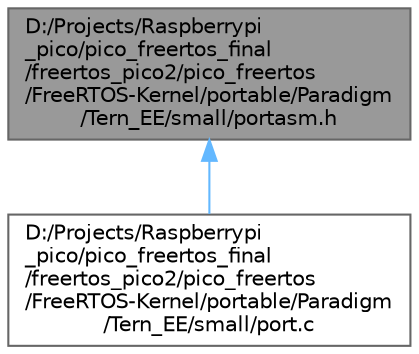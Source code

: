 digraph "D:/Projects/Raspberrypi_pico/pico_freertos_final/freertos_pico2/pico_freertos/FreeRTOS-Kernel/portable/Paradigm/Tern_EE/small/portasm.h"
{
 // LATEX_PDF_SIZE
  bgcolor="transparent";
  edge [fontname=Helvetica,fontsize=10,labelfontname=Helvetica,labelfontsize=10];
  node [fontname=Helvetica,fontsize=10,shape=box,height=0.2,width=0.4];
  Node1 [id="Node000001",label="D:/Projects/Raspberrypi\l_pico/pico_freertos_final\l/freertos_pico2/pico_freertos\l/FreeRTOS-Kernel/portable/Paradigm\l/Tern_EE/small/portasm.h",height=0.2,width=0.4,color="gray40", fillcolor="grey60", style="filled", fontcolor="black",tooltip=" "];
  Node1 -> Node2 [id="edge2_Node000001_Node000002",dir="back",color="steelblue1",style="solid",tooltip=" "];
  Node2 [id="Node000002",label="D:/Projects/Raspberrypi\l_pico/pico_freertos_final\l/freertos_pico2/pico_freertos\l/FreeRTOS-Kernel/portable/Paradigm\l/Tern_EE/small/port.c",height=0.2,width=0.4,color="grey40", fillcolor="white", style="filled",URL="$_paradigm_2_tern___e_e_2small_2port_8c.html",tooltip=" "];
}
